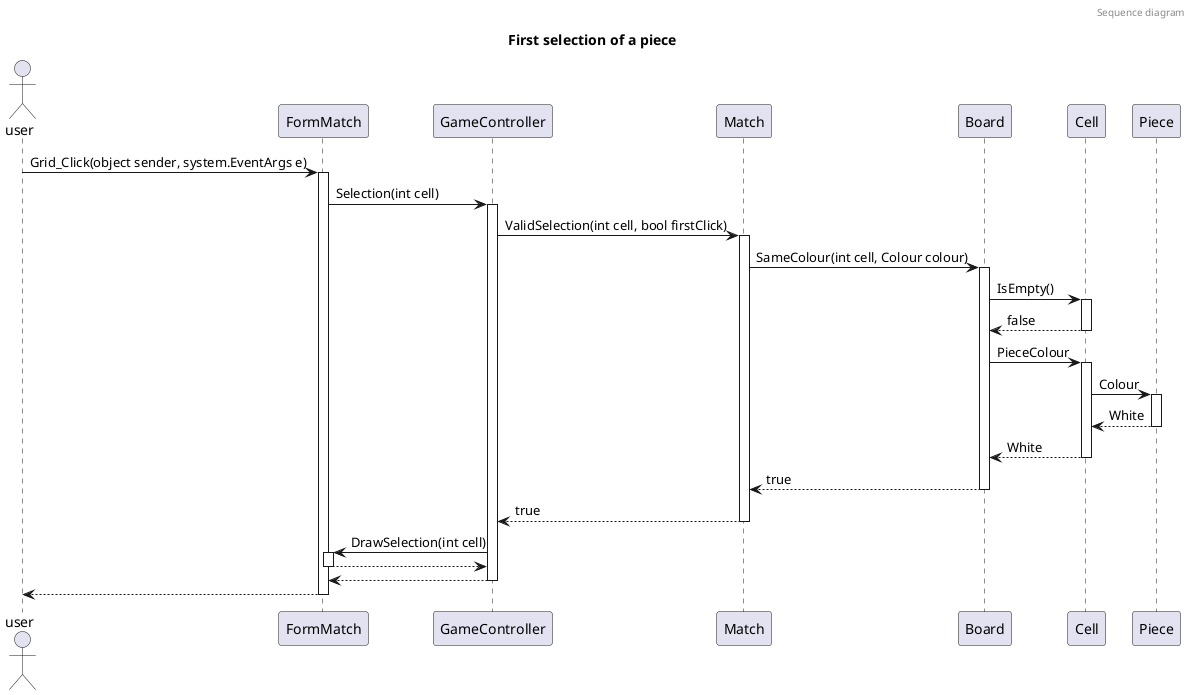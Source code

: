 @startuml first_sequence

header Sequence diagram

title First selection of a piece 

actor user

user -> FormMatch ++ : Grid_Click(object sender, system.EventArgs e)
FormMatch -> GameController ++ : Selection(int cell)

GameController -> Match ++: ValidSelection(int cell, bool firstClick)


Match -> Board ++: SameColour(int cell, Colour colour)
Board -> Cell ++: IsEmpty()
return false

Board -> Cell ++: PieceColour
Cell -> Piece ++: Colour
return White
return White
return true
return true

GameController -> FormMatch ++: DrawSelection(int cell) 
return
return
return


@enduml